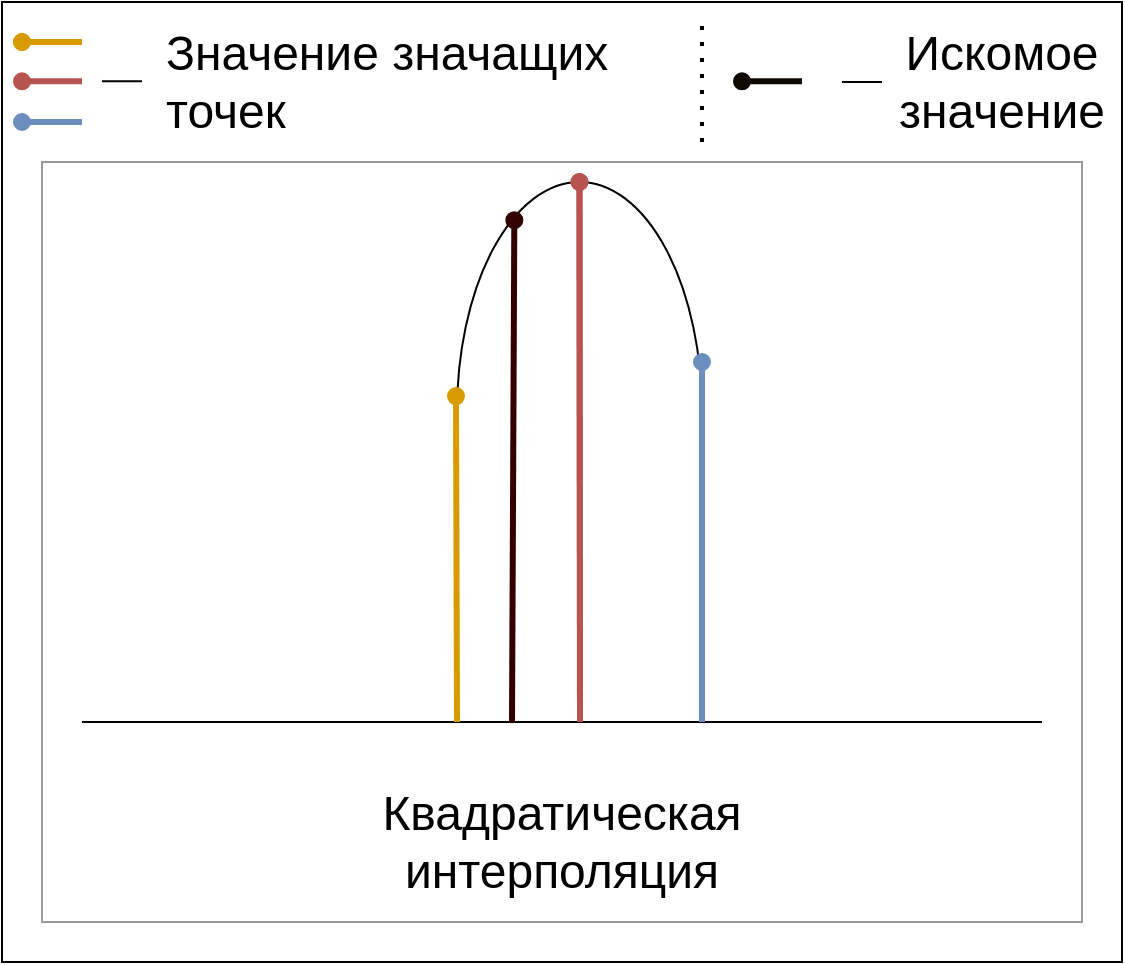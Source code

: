 <mxfile version="14.4.3" type="device"><diagram id="-4lXqh-0PWL5ccS_a5Df" name="Page-1"><mxGraphModel dx="1422" dy="705" grid="1" gridSize="10" guides="1" tooltips="1" connect="1" arrows="1" fold="1" page="1" pageScale="1" pageWidth="1169" pageHeight="827" math="0" shadow="0"><root><mxCell id="0"/><mxCell id="1" parent="0"/><mxCell id="HJSxzOpYitFrwOsImRiP-1" value="" style="rounded=0;whiteSpace=wrap;html=1;" parent="1" vertex="1"><mxGeometry x="200" y="120" width="560" height="480" as="geometry"/></mxCell><mxCell id="HJSxzOpYitFrwOsImRiP-3" value="" style="rounded=0;whiteSpace=wrap;html=1;strokeColor=#999999;" parent="1" vertex="1"><mxGeometry x="220" y="200" width="520" height="380" as="geometry"/></mxCell><mxCell id="HJSxzOpYitFrwOsImRiP-25" value="" style="endArrow=oval;html=1;entryX=0;entryY=0.5;entryDx=0;entryDy=0;endFill=1;strokeWidth=3;fillColor=#ffe6cc;strokeColor=#d79b00;" parent="1" edge="1"><mxGeometry width="50" height="50" relative="1" as="geometry"><mxPoint x="240" y="140" as="sourcePoint"/><mxPoint x="210" y="140" as="targetPoint"/></mxGeometry></mxCell><mxCell id="HJSxzOpYitFrwOsImRiP-26" value="" style="endArrow=oval;html=1;endFill=1;strokeWidth=3;fillColor=#dae8fc;strokeColor=#6c8ebf;entryX=0;entryY=0.5;entryDx=0;entryDy=0;" parent="1" edge="1"><mxGeometry width="50" height="50" relative="1" as="geometry"><mxPoint x="240" y="180" as="sourcePoint"/><mxPoint x="210" y="180" as="targetPoint"/></mxGeometry></mxCell><mxCell id="HJSxzOpYitFrwOsImRiP-29" value="" style="endArrow=none;html=1;strokeWidth=1;fontSize=25;entryX=1;entryY=0.5;entryDx=0;entryDy=0;exitX=0;exitY=0.5;exitDx=0;exitDy=0;" parent="1" edge="1"><mxGeometry width="50" height="50" relative="1" as="geometry"><mxPoint x="250" y="159.66" as="sourcePoint"/><mxPoint x="270" y="159.66" as="targetPoint"/></mxGeometry></mxCell><mxCell id="HJSxzOpYitFrwOsImRiP-32" value="Значение значащих&lt;br&gt;точек" style="text;html=1;strokeColor=none;fillColor=none;align=left;verticalAlign=middle;whiteSpace=wrap;rounded=0;labelBackgroundColor=none;fontSize=24;" parent="1" vertex="1"><mxGeometry x="280" y="150" width="350" height="20" as="geometry"/></mxCell><mxCell id="HJSxzOpYitFrwOsImRiP-40" value="" style="endArrow=none;html=1;strokeWidth=1;fontSize=24;entryX=1;entryY=0.5;entryDx=0;entryDy=0;exitX=0;exitY=0.5;exitDx=0;exitDy=0;" parent="1" edge="1"><mxGeometry width="50" height="50" relative="1" as="geometry"><mxPoint x="620" y="160" as="sourcePoint"/><mxPoint x="640" y="160" as="targetPoint"/></mxGeometry></mxCell><mxCell id="HJSxzOpYitFrwOsImRiP-41" value="Искомое значение" style="text;html=1;strokeColor=none;fillColor=none;align=center;verticalAlign=middle;whiteSpace=wrap;rounded=0;labelBackgroundColor=none;fontSize=24;" parent="1" vertex="1"><mxGeometry x="650" y="150" width="100" height="20" as="geometry"/></mxCell><mxCell id="HJSxzOpYitFrwOsImRiP-47" value="" style="endArrow=none;dashed=1;html=1;dashPattern=1 3;strokeWidth=2;fontSize=24;entryX=0.5;entryY=0;entryDx=0;entryDy=0;exitX=0.5;exitY=1;exitDx=0;exitDy=0;" parent="1" edge="1"><mxGeometry width="50" height="50" relative="1" as="geometry"><mxPoint x="550" y="190" as="sourcePoint"/><mxPoint x="550" y="130" as="targetPoint"/></mxGeometry></mxCell><mxCell id="CwhHVLE3A6wvsUV2nrfS-10" value="" style="group" parent="1" vertex="1" connectable="0"><mxGeometry x="240.0" y="240" width="480.0" height="330" as="geometry"/></mxCell><mxCell id="HJSxzOpYitFrwOsImRiP-18" value="Квадратическая интерполяция" style="text;html=1;strokeColor=none;fillColor=none;align=center;verticalAlign=middle;whiteSpace=wrap;rounded=0;labelBackgroundColor=none;fontSize=24;" parent="CwhHVLE3A6wvsUV2nrfS-10" vertex="1"><mxGeometry x="220.0" y="290" width="40" height="20" as="geometry"/></mxCell><mxCell id="HJSxzOpYitFrwOsImRiP-4" value="" style="endArrow=none;html=1;exitX=0;exitY=1;exitDx=0;exitDy=0;entryX=1;entryY=1;entryDx=0;entryDy=0;" parent="CwhHVLE3A6wvsUV2nrfS-10" edge="1"><mxGeometry width="50" height="50" relative="1" as="geometry"><mxPoint y="240" as="sourcePoint"/><mxPoint x="480.0" y="240" as="targetPoint"/></mxGeometry></mxCell><mxCell id="CwhHVLE3A6wvsUV2nrfS-17" value="" style="endArrow=oval;html=1;entryX=0;entryY=0.5;entryDx=0;entryDy=0;endFill=1;strokeWidth=3;fillColor=#ffe6cc;strokeColor=#0D0900;" parent="1" edge="1"><mxGeometry width="50" height="50" relative="1" as="geometry"><mxPoint x="600" y="159.66" as="sourcePoint"/><mxPoint x="570" y="159.66" as="targetPoint"/></mxGeometry></mxCell><mxCell id="w45hjgd6UTXqlvElqUaR-6" value="" style="endArrow=none;html=1;exitX=0;exitY=1;exitDx=0;exitDy=0;entryX=1;entryY=1;entryDx=0;entryDy=0;" edge="1" parent="1"><mxGeometry width="50" height="50" relative="1" as="geometry"><mxPoint x="240.0" y="480" as="sourcePoint"/><mxPoint x="720" y="480" as="targetPoint"/></mxGeometry></mxCell><mxCell id="w45hjgd6UTXqlvElqUaR-13" value="" style="endArrow=oval;html=1;entryX=0;entryY=0.5;entryDx=0;entryDy=0;endFill=1;strokeWidth=3;fillColor=#ffe6cc;strokeColor=#d79b00;" edge="1" parent="1"><mxGeometry width="50" height="50" relative="1" as="geometry"><mxPoint x="240" y="140" as="sourcePoint"/><mxPoint x="210" y="140" as="targetPoint"/></mxGeometry></mxCell><mxCell id="w45hjgd6UTXqlvElqUaR-14" value="" style="endArrow=oval;html=1;entryX=0;entryY=0.5;entryDx=0;entryDy=0;endFill=1;strokeWidth=3;fillColor=#f8cecc;strokeColor=#b85450;" edge="1" parent="1"><mxGeometry width="50" height="50" relative="1" as="geometry"><mxPoint x="240" y="159.66" as="sourcePoint"/><mxPoint x="210" y="159.66" as="targetPoint"/></mxGeometry></mxCell><mxCell id="w45hjgd6UTXqlvElqUaR-18" value="" style="ellipse;whiteSpace=wrap;html=1;" vertex="1" parent="1"><mxGeometry x="427.5" y="210" width="122.5" height="230" as="geometry"/></mxCell><mxCell id="w45hjgd6UTXqlvElqUaR-19" value="" style="rounded=0;whiteSpace=wrap;html=1;strokeColor=none;" vertex="1" parent="1"><mxGeometry x="410" y="320" width="200" height="140" as="geometry"/></mxCell><mxCell id="w45hjgd6UTXqlvElqUaR-20" value="" style="endArrow=oval;html=1;endFill=1;strokeWidth=3;fillColor=#ffe6cc;strokeColor=#d79b00;entryX=0.085;entryY=-0.021;entryDx=0;entryDy=0;entryPerimeter=0;" edge="1" parent="1" target="w45hjgd6UTXqlvElqUaR-19"><mxGeometry width="50" height="50" relative="1" as="geometry"><mxPoint x="427.5" y="480" as="sourcePoint"/><mxPoint x="427.5" y="330" as="targetPoint"/></mxGeometry></mxCell><mxCell id="w45hjgd6UTXqlvElqUaR-21" value="" style="endArrow=oval;html=1;exitX=0.75;exitY=1;exitDx=0;exitDy=0;endFill=1;strokeWidth=3;fillColor=#dae8fc;strokeColor=#6c8ebf;" edge="1" parent="1"><mxGeometry width="50" height="50" relative="1" as="geometry"><mxPoint x="550" y="480" as="sourcePoint"/><mxPoint x="550" y="300" as="targetPoint"/></mxGeometry></mxCell><mxCell id="w45hjgd6UTXqlvElqUaR-22" value="" style="endArrow=oval;html=1;endFill=1;strokeWidth=3;fillColor=#f8cecc;strokeColor=#b85450;entryX=0.5;entryY=0;entryDx=0;entryDy=0;" edge="1" parent="1" target="w45hjgd6UTXqlvElqUaR-18"><mxGeometry width="50" height="50" relative="1" as="geometry"><mxPoint x="489" y="478" as="sourcePoint"/><mxPoint x="488.51" y="220" as="targetPoint"/></mxGeometry></mxCell><mxCell id="w45hjgd6UTXqlvElqUaR-23" value="" style="endArrow=oval;html=1;endFill=1;strokeWidth=3;fillColor=#f8cecc;strokeColor=#b85450;entryX=0.5;entryY=0;entryDx=0;entryDy=0;" edge="1" parent="1" target="w45hjgd6UTXqlvElqUaR-18"><mxGeometry width="50" height="50" relative="1" as="geometry"><mxPoint x="489" y="480" as="sourcePoint"/><mxPoint x="488.75" y="210" as="targetPoint"/></mxGeometry></mxCell><mxCell id="w45hjgd6UTXqlvElqUaR-25" value="" style="endArrow=oval;html=1;endFill=1;strokeWidth=3;fillColor=#dae8fc;strokeColor=#330000;entryX=0.234;entryY=0.083;entryDx=0;entryDy=0;entryPerimeter=0;" edge="1" parent="1" target="w45hjgd6UTXqlvElqUaR-18"><mxGeometry width="50" height="50" relative="1" as="geometry"><mxPoint x="455" y="480" as="sourcePoint"/><mxPoint x="454.5" y="243.26" as="targetPoint"/></mxGeometry></mxCell></root></mxGraphModel></diagram></mxfile>